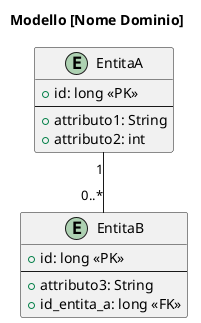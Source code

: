 @startuml ER-Diagram-Template
title Modello [Nome Dominio]

entity EntitaA {
  +id: long <<PK>>
  --
  +attributo1: String
  +attributo2: int
}

entity EntitaB {
  +id: long <<PK>>
  --
  +attributo3: String
  +id_entita_a: long <<FK>>
}

EntitaA "1" -- "0..*" EntitaB

@enduml
